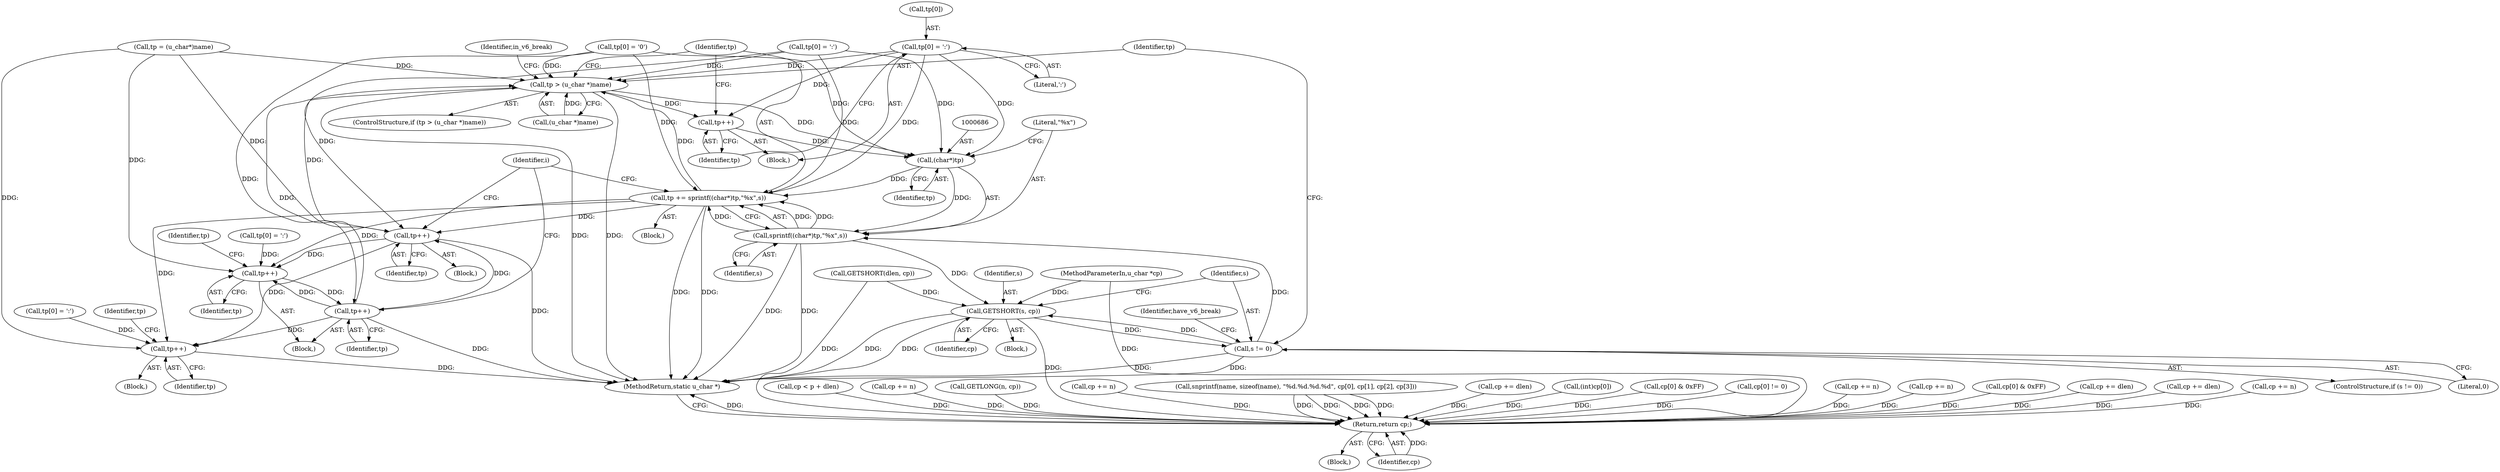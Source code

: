 digraph "0_php-src_2fefae47716d501aec41c1102f3fd4531f070b05_0@array" {
"1000675" [label="(Call,tp[0] = ':')"];
"1000666" [label="(Call,tp > (u_char *)name)"];
"1000680" [label="(Call,tp++)"];
"1000685" [label="(Call,(char*)tp)"];
"1000682" [label="(Call,tp += sprintf((char*)tp,\"%x\",s))"];
"1000707" [label="(Call,tp++)"];
"1000719" [label="(Call,tp++)"];
"1000726" [label="(Call,tp++)"];
"1000738" [label="(Call,tp++)"];
"1000684" [label="(Call,sprintf((char*)tp,\"%x\",s))"];
"1000657" [label="(Call,GETSHORT(s, cp))"];
"1000661" [label="(Call,s != 0)"];
"1001245" [label="(Return,return cp;)"];
"1000664" [label="(Block,)"];
"1000659" [label="(Identifier,cp)"];
"1001001" [label="(Call,cp < p + dlen)"];
"1000732" [label="(Block,)"];
"1000720" [label="(Identifier,tp)"];
"1000687" [label="(Identifier,tp)"];
"1000708" [label="(Identifier,tp)"];
"1000113" [label="(Block,)"];
"1000676" [label="(Call,tp[0])"];
"1000414" [label="(Call,cp += n)"];
"1000675" [label="(Call,tp[0] = ':')"];
"1000628" [label="(Call,GETLONG(n, cp))"];
"1000702" [label="(Call,tp[0] = ':')"];
"1000666" [label="(Call,tp > (u_char *)name)"];
"1000655" [label="(Identifier,i)"];
"1000689" [label="(Identifier,s)"];
"1000656" [label="(Block,)"];
"1000685" [label="(Call,(char*)tp)"];
"1000106" [label="(MethodParameterIn,u_char *cp)"];
"1000352" [label="(Call,cp += n)"];
"1000252" [label="(Call,snprintf(name, sizeof(name), \"%d.%d.%d.%d\", cp[0], cp[1], cp[2], cp[3]))"];
"1000660" [label="(ControlStructure,if (s != 0))"];
"1000681" [label="(Identifier,tp)"];
"1000742" [label="(Identifier,tp)"];
"1000661" [label="(Call,s != 0)"];
"1000275" [label="(Call,cp += dlen)"];
"1000773" [label="(Call,(int)cp[0])"];
"1000668" [label="(Call,(u_char *)name)"];
"1000713" [label="(Block,)"];
"1000723" [label="(Identifier,tp)"];
"1000721" [label="(Call,tp[0] = '0')"];
"1000682" [label="(Call,tp += sprintf((char*)tp,\"%x\",s))"];
"1000714" [label="(Call,tp[0] = ':')"];
"1000680" [label="(Call,tp++)"];
"1000733" [label="(Call,tp[0] = ':')"];
"1000671" [label="(Block,)"];
"1000673" [label="(Identifier,in_v6_break)"];
"1000726" [label="(Call,tp++)"];
"1001183" [label="(Call,cp[0] & 0xFF)"];
"1000817" [label="(Call,cp[0] != 0)"];
"1000727" [label="(Identifier,tp)"];
"1000657" [label="(Call,GETSHORT(s, cp))"];
"1000739" [label="(Identifier,tp)"];
"1000707" [label="(Call,tp++)"];
"1001245" [label="(Return,return cp;)"];
"1001246" [label="(Identifier,cp)"];
"1000663" [label="(Literal,0)"];
"1000165" [label="(Call,GETSHORT(dlen, cp))"];
"1000662" [label="(Identifier,s)"];
"1001224" [label="(Call,cp += n)"];
"1000684" [label="(Call,sprintf((char*)tp,\"%x\",s))"];
"1000694" [label="(Identifier,have_v6_break)"];
"1001027" [label="(Call,cp += n)"];
"1001247" [label="(MethodReturn,static u_char *)"];
"1000738" [label="(Call,tp++)"];
"1000638" [label="(Call,tp = (u_char*)name)"];
"1000845" [label="(Call,cp[0] & 0xFF)"];
"1001241" [label="(Call,cp += dlen)"];
"1000679" [label="(Literal,':')"];
"1000695" [label="(Block,)"];
"1000511" [label="(Call,cp += dlen)"];
"1001092" [label="(Call,cp += n)"];
"1000667" [label="(Identifier,tp)"];
"1000665" [label="(ControlStructure,if (tp > (u_char *)name))"];
"1000658" [label="(Identifier,s)"];
"1000688" [label="(Literal,\"%x\")"];
"1000683" [label="(Identifier,tp)"];
"1000719" [label="(Call,tp++)"];
"1000675" -> "1000671"  [label="AST: "];
"1000675" -> "1000679"  [label="CFG: "];
"1000676" -> "1000675"  [label="AST: "];
"1000679" -> "1000675"  [label="AST: "];
"1000681" -> "1000675"  [label="CFG: "];
"1000675" -> "1000666"  [label="DDG: "];
"1000675" -> "1000680"  [label="DDG: "];
"1000675" -> "1000682"  [label="DDG: "];
"1000675" -> "1000685"  [label="DDG: "];
"1000666" -> "1000665"  [label="AST: "];
"1000666" -> "1000668"  [label="CFG: "];
"1000667" -> "1000666"  [label="AST: "];
"1000668" -> "1000666"  [label="AST: "];
"1000673" -> "1000666"  [label="CFG: "];
"1000683" -> "1000666"  [label="CFG: "];
"1000666" -> "1001247"  [label="DDG: "];
"1000666" -> "1001247"  [label="DDG: "];
"1000638" -> "1000666"  [label="DDG: "];
"1000682" -> "1000666"  [label="DDG: "];
"1000707" -> "1000666"  [label="DDG: "];
"1000726" -> "1000666"  [label="DDG: "];
"1000702" -> "1000666"  [label="DDG: "];
"1000721" -> "1000666"  [label="DDG: "];
"1000668" -> "1000666"  [label="DDG: "];
"1000666" -> "1000680"  [label="DDG: "];
"1000666" -> "1000685"  [label="DDG: "];
"1000680" -> "1000671"  [label="AST: "];
"1000680" -> "1000681"  [label="CFG: "];
"1000681" -> "1000680"  [label="AST: "];
"1000683" -> "1000680"  [label="CFG: "];
"1000680" -> "1000685"  [label="DDG: "];
"1000685" -> "1000684"  [label="AST: "];
"1000685" -> "1000687"  [label="CFG: "];
"1000686" -> "1000685"  [label="AST: "];
"1000687" -> "1000685"  [label="AST: "];
"1000688" -> "1000685"  [label="CFG: "];
"1000685" -> "1000682"  [label="DDG: "];
"1000685" -> "1000684"  [label="DDG: "];
"1000702" -> "1000685"  [label="DDG: "];
"1000721" -> "1000685"  [label="DDG: "];
"1000682" -> "1000664"  [label="AST: "];
"1000682" -> "1000684"  [label="CFG: "];
"1000683" -> "1000682"  [label="AST: "];
"1000684" -> "1000682"  [label="AST: "];
"1000655" -> "1000682"  [label="CFG: "];
"1000682" -> "1001247"  [label="DDG: "];
"1000682" -> "1001247"  [label="DDG: "];
"1000684" -> "1000682"  [label="DDG: "];
"1000684" -> "1000682"  [label="DDG: "];
"1000684" -> "1000682"  [label="DDG: "];
"1000702" -> "1000682"  [label="DDG: "];
"1000721" -> "1000682"  [label="DDG: "];
"1000682" -> "1000707"  [label="DDG: "];
"1000682" -> "1000719"  [label="DDG: "];
"1000682" -> "1000738"  [label="DDG: "];
"1000707" -> "1000695"  [label="AST: "];
"1000707" -> "1000708"  [label="CFG: "];
"1000708" -> "1000707"  [label="AST: "];
"1000655" -> "1000707"  [label="CFG: "];
"1000707" -> "1001247"  [label="DDG: "];
"1000638" -> "1000707"  [label="DDG: "];
"1000726" -> "1000707"  [label="DDG: "];
"1000702" -> "1000707"  [label="DDG: "];
"1000707" -> "1000719"  [label="DDG: "];
"1000707" -> "1000738"  [label="DDG: "];
"1000719" -> "1000713"  [label="AST: "];
"1000719" -> "1000720"  [label="CFG: "];
"1000720" -> "1000719"  [label="AST: "];
"1000723" -> "1000719"  [label="CFG: "];
"1000638" -> "1000719"  [label="DDG: "];
"1000714" -> "1000719"  [label="DDG: "];
"1000726" -> "1000719"  [label="DDG: "];
"1000719" -> "1000726"  [label="DDG: "];
"1000726" -> "1000713"  [label="AST: "];
"1000726" -> "1000727"  [label="CFG: "];
"1000727" -> "1000726"  [label="AST: "];
"1000655" -> "1000726"  [label="CFG: "];
"1000726" -> "1001247"  [label="DDG: "];
"1000721" -> "1000726"  [label="DDG: "];
"1000726" -> "1000738"  [label="DDG: "];
"1000738" -> "1000732"  [label="AST: "];
"1000738" -> "1000739"  [label="CFG: "];
"1000739" -> "1000738"  [label="AST: "];
"1000742" -> "1000738"  [label="CFG: "];
"1000738" -> "1001247"  [label="DDG: "];
"1000638" -> "1000738"  [label="DDG: "];
"1000733" -> "1000738"  [label="DDG: "];
"1000684" -> "1000689"  [label="CFG: "];
"1000688" -> "1000684"  [label="AST: "];
"1000689" -> "1000684"  [label="AST: "];
"1000684" -> "1001247"  [label="DDG: "];
"1000684" -> "1001247"  [label="DDG: "];
"1000684" -> "1000657"  [label="DDG: "];
"1000661" -> "1000684"  [label="DDG: "];
"1000657" -> "1000656"  [label="AST: "];
"1000657" -> "1000659"  [label="CFG: "];
"1000658" -> "1000657"  [label="AST: "];
"1000659" -> "1000657"  [label="AST: "];
"1000662" -> "1000657"  [label="CFG: "];
"1000657" -> "1001247"  [label="DDG: "];
"1000657" -> "1001247"  [label="DDG: "];
"1000661" -> "1000657"  [label="DDG: "];
"1000165" -> "1000657"  [label="DDG: "];
"1000106" -> "1000657"  [label="DDG: "];
"1000657" -> "1000661"  [label="DDG: "];
"1000657" -> "1001245"  [label="DDG: "];
"1000661" -> "1000660"  [label="AST: "];
"1000661" -> "1000663"  [label="CFG: "];
"1000662" -> "1000661"  [label="AST: "];
"1000663" -> "1000661"  [label="AST: "];
"1000667" -> "1000661"  [label="CFG: "];
"1000694" -> "1000661"  [label="CFG: "];
"1000661" -> "1001247"  [label="DDG: "];
"1000661" -> "1001247"  [label="DDG: "];
"1001245" -> "1000113"  [label="AST: "];
"1001245" -> "1001246"  [label="CFG: "];
"1001246" -> "1001245"  [label="AST: "];
"1001247" -> "1001245"  [label="CFG: "];
"1001245" -> "1001247"  [label="DDG: "];
"1001246" -> "1001245"  [label="DDG: "];
"1000817" -> "1001245"  [label="DDG: "];
"1001027" -> "1001245"  [label="DDG: "];
"1000352" -> "1001245"  [label="DDG: "];
"1000165" -> "1001245"  [label="DDG: "];
"1000252" -> "1001245"  [label="DDG: "];
"1000252" -> "1001245"  [label="DDG: "];
"1000252" -> "1001245"  [label="DDG: "];
"1000252" -> "1001245"  [label="DDG: "];
"1000845" -> "1001245"  [label="DDG: "];
"1000628" -> "1001245"  [label="DDG: "];
"1001183" -> "1001245"  [label="DDG: "];
"1000275" -> "1001245"  [label="DDG: "];
"1001224" -> "1001245"  [label="DDG: "];
"1000414" -> "1001245"  [label="DDG: "];
"1001241" -> "1001245"  [label="DDG: "];
"1001001" -> "1001245"  [label="DDG: "];
"1000511" -> "1001245"  [label="DDG: "];
"1001092" -> "1001245"  [label="DDG: "];
"1000773" -> "1001245"  [label="DDG: "];
"1000106" -> "1001245"  [label="DDG: "];
}
